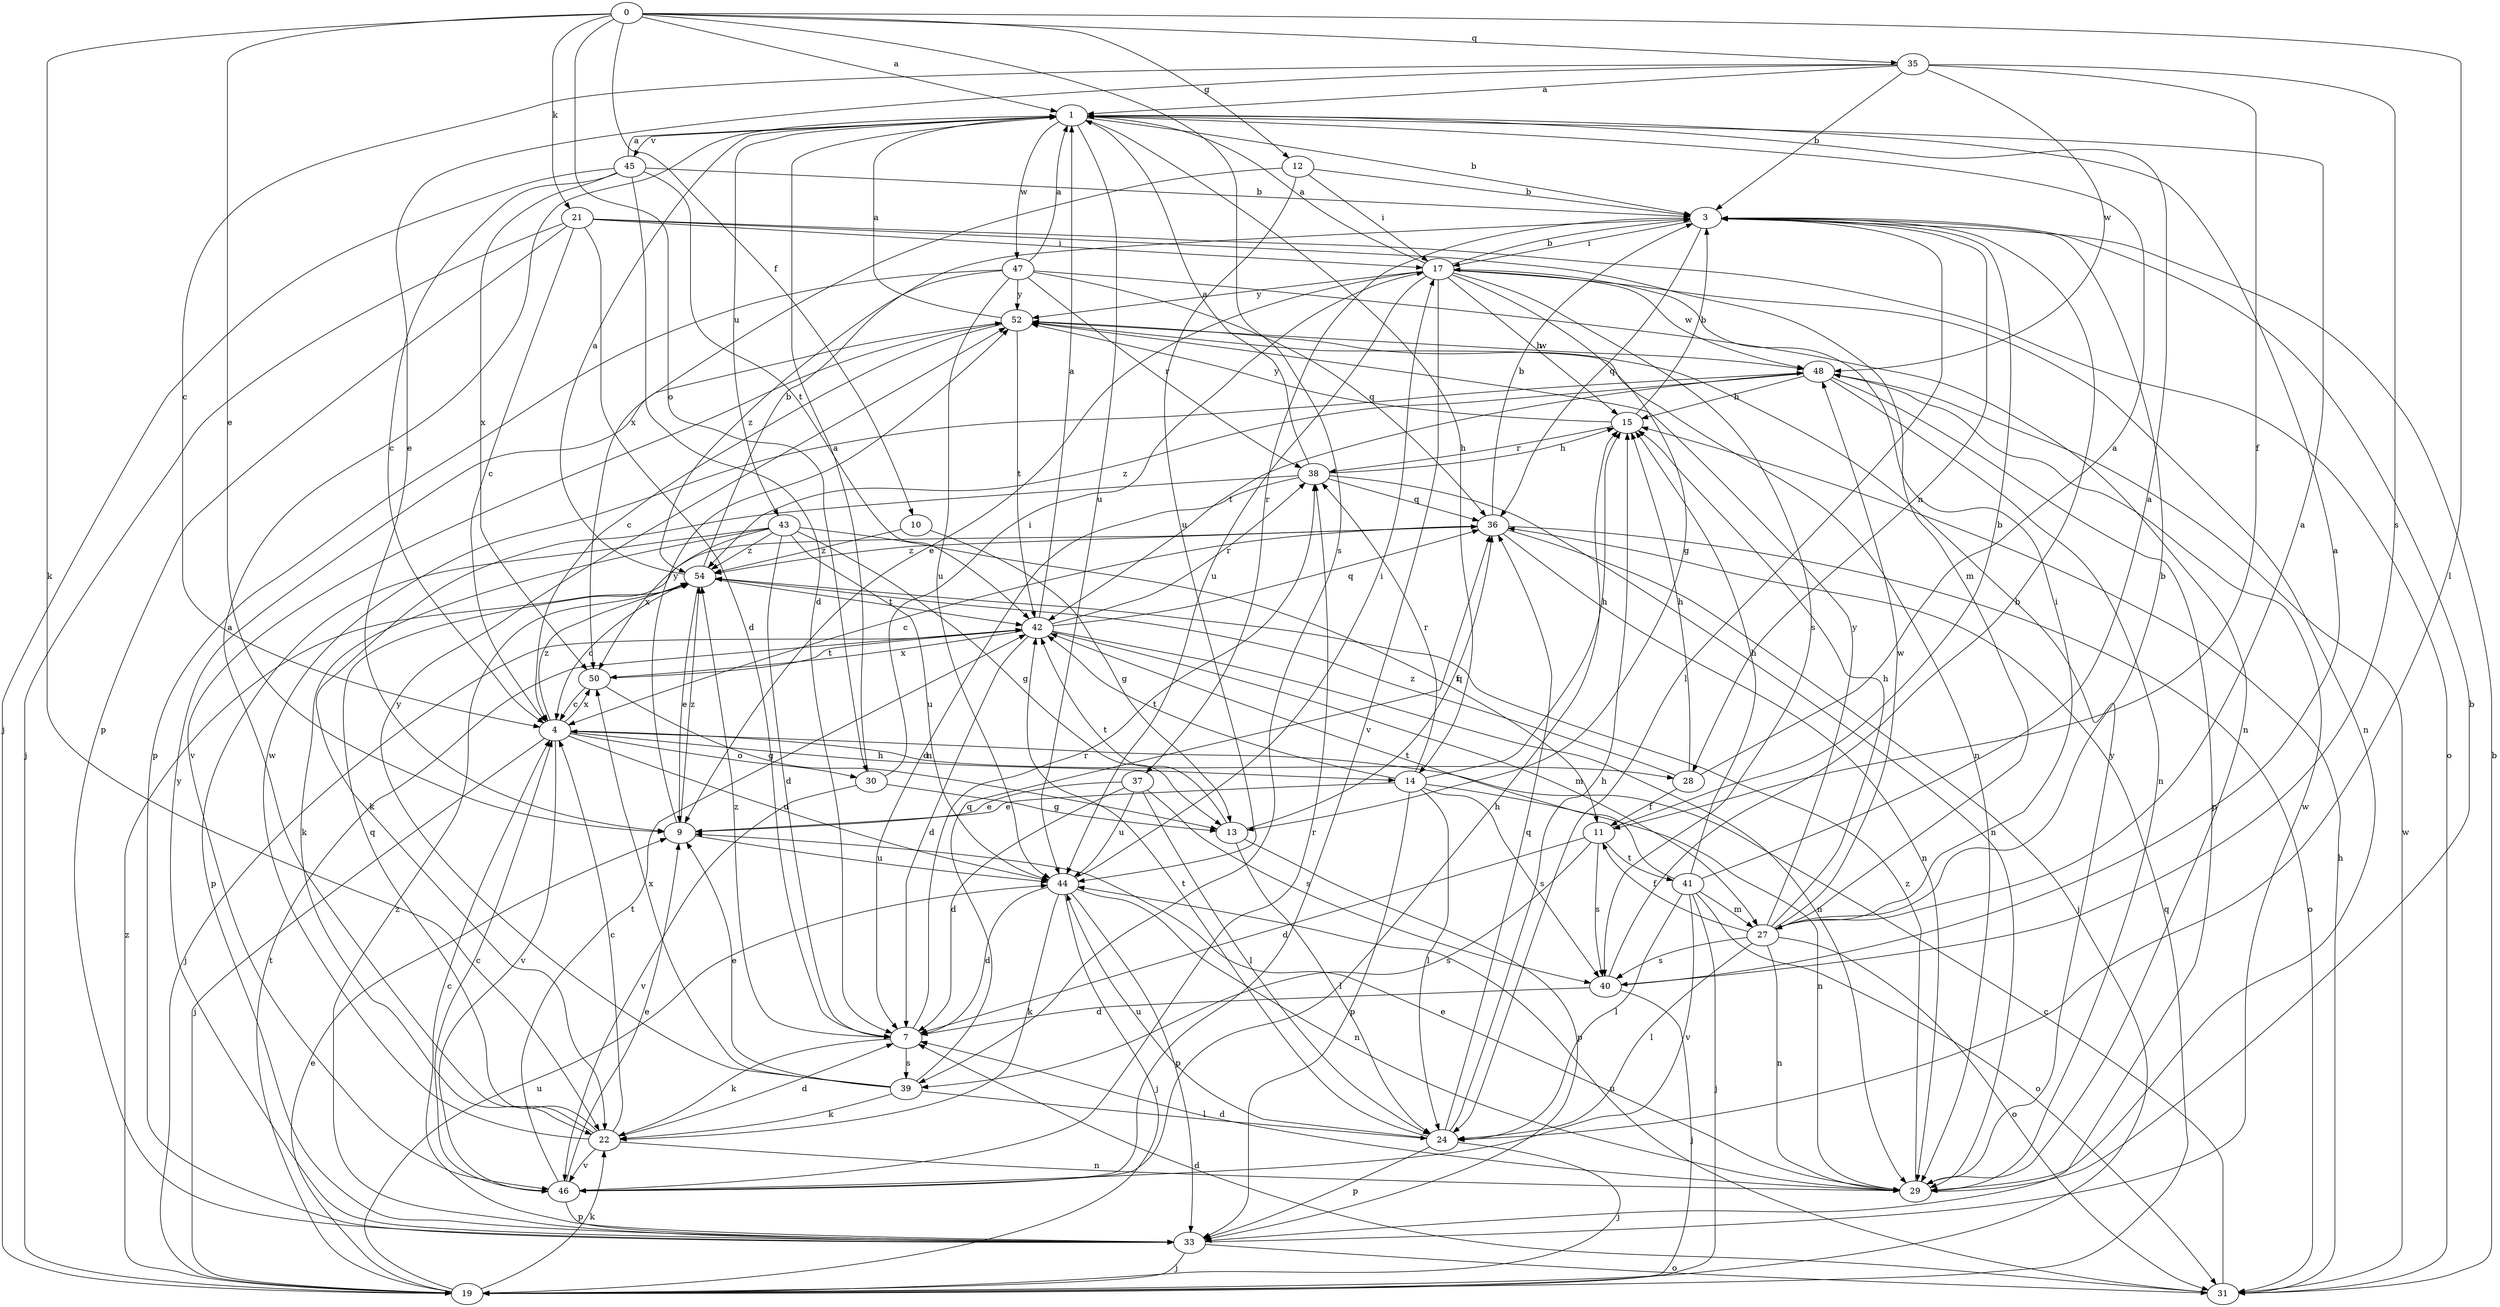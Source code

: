 strict digraph  {
0;
1;
3;
4;
7;
9;
10;
11;
12;
13;
14;
15;
17;
19;
21;
22;
24;
27;
28;
29;
30;
31;
33;
35;
36;
37;
38;
39;
40;
41;
42;
43;
44;
45;
46;
47;
48;
50;
52;
54;
0 -> 1  [label=a];
0 -> 9  [label=e];
0 -> 10  [label=f];
0 -> 12  [label=g];
0 -> 21  [label=k];
0 -> 22  [label=k];
0 -> 24  [label=l];
0 -> 30  [label=o];
0 -> 35  [label=q];
0 -> 39  [label=s];
1 -> 3  [label=b];
1 -> 14  [label=h];
1 -> 43  [label=u];
1 -> 44  [label=u];
1 -> 45  [label=v];
1 -> 47  [label=w];
3 -> 17  [label=i];
3 -> 24  [label=l];
3 -> 28  [label=n];
3 -> 36  [label=q];
3 -> 37  [label=r];
4 -> 14  [label=h];
4 -> 19  [label=j];
4 -> 28  [label=n];
4 -> 30  [label=o];
4 -> 44  [label=u];
4 -> 46  [label=v];
4 -> 50  [label=x];
4 -> 54  [label=z];
7 -> 22  [label=k];
7 -> 38  [label=r];
7 -> 39  [label=s];
7 -> 54  [label=z];
9 -> 44  [label=u];
9 -> 52  [label=y];
9 -> 54  [label=z];
10 -> 13  [label=g];
10 -> 54  [label=z];
11 -> 3  [label=b];
11 -> 7  [label=d];
11 -> 39  [label=s];
11 -> 40  [label=s];
11 -> 41  [label=t];
12 -> 3  [label=b];
12 -> 17  [label=i];
12 -> 44  [label=u];
12 -> 50  [label=x];
13 -> 24  [label=l];
13 -> 33  [label=p];
13 -> 36  [label=q];
13 -> 42  [label=t];
14 -> 9  [label=e];
14 -> 15  [label=h];
14 -> 24  [label=l];
14 -> 29  [label=n];
14 -> 33  [label=p];
14 -> 38  [label=r];
14 -> 40  [label=s];
14 -> 42  [label=t];
15 -> 3  [label=b];
15 -> 38  [label=r];
15 -> 52  [label=y];
17 -> 1  [label=a];
17 -> 3  [label=b];
17 -> 9  [label=e];
17 -> 13  [label=g];
17 -> 15  [label=h];
17 -> 29  [label=n];
17 -> 40  [label=s];
17 -> 44  [label=u];
17 -> 46  [label=v];
17 -> 48  [label=w];
17 -> 52  [label=y];
19 -> 9  [label=e];
19 -> 22  [label=k];
19 -> 36  [label=q];
19 -> 42  [label=t];
19 -> 44  [label=u];
19 -> 54  [label=z];
21 -> 4  [label=c];
21 -> 7  [label=d];
21 -> 17  [label=i];
21 -> 19  [label=j];
21 -> 27  [label=m];
21 -> 31  [label=o];
21 -> 33  [label=p];
22 -> 1  [label=a];
22 -> 4  [label=c];
22 -> 7  [label=d];
22 -> 29  [label=n];
22 -> 36  [label=q];
22 -> 46  [label=v];
22 -> 48  [label=w];
24 -> 15  [label=h];
24 -> 19  [label=j];
24 -> 33  [label=p];
24 -> 36  [label=q];
24 -> 42  [label=t];
24 -> 44  [label=u];
27 -> 1  [label=a];
27 -> 3  [label=b];
27 -> 11  [label=f];
27 -> 15  [label=h];
27 -> 17  [label=i];
27 -> 24  [label=l];
27 -> 29  [label=n];
27 -> 31  [label=o];
27 -> 40  [label=s];
27 -> 48  [label=w];
27 -> 52  [label=y];
28 -> 1  [label=a];
28 -> 11  [label=f];
28 -> 15  [label=h];
28 -> 54  [label=z];
29 -> 3  [label=b];
29 -> 7  [label=d];
29 -> 9  [label=e];
29 -> 52  [label=y];
29 -> 54  [label=z];
30 -> 1  [label=a];
30 -> 13  [label=g];
30 -> 17  [label=i];
30 -> 46  [label=v];
31 -> 3  [label=b];
31 -> 4  [label=c];
31 -> 7  [label=d];
31 -> 15  [label=h];
31 -> 44  [label=u];
31 -> 48  [label=w];
33 -> 4  [label=c];
33 -> 19  [label=j];
33 -> 31  [label=o];
33 -> 48  [label=w];
33 -> 52  [label=y];
33 -> 54  [label=z];
35 -> 1  [label=a];
35 -> 3  [label=b];
35 -> 4  [label=c];
35 -> 9  [label=e];
35 -> 11  [label=f];
35 -> 40  [label=s];
35 -> 48  [label=w];
36 -> 3  [label=b];
36 -> 4  [label=c];
36 -> 19  [label=j];
36 -> 29  [label=n];
36 -> 31  [label=o];
36 -> 54  [label=z];
37 -> 7  [label=d];
37 -> 9  [label=e];
37 -> 24  [label=l];
37 -> 40  [label=s];
37 -> 44  [label=u];
38 -> 1  [label=a];
38 -> 7  [label=d];
38 -> 15  [label=h];
38 -> 22  [label=k];
38 -> 29  [label=n];
38 -> 36  [label=q];
39 -> 9  [label=e];
39 -> 22  [label=k];
39 -> 24  [label=l];
39 -> 36  [label=q];
39 -> 50  [label=x];
39 -> 52  [label=y];
40 -> 1  [label=a];
40 -> 3  [label=b];
40 -> 7  [label=d];
40 -> 19  [label=j];
41 -> 1  [label=a];
41 -> 15  [label=h];
41 -> 19  [label=j];
41 -> 24  [label=l];
41 -> 27  [label=m];
41 -> 31  [label=o];
41 -> 42  [label=t];
41 -> 46  [label=v];
42 -> 1  [label=a];
42 -> 7  [label=d];
42 -> 19  [label=j];
42 -> 27  [label=m];
42 -> 29  [label=n];
42 -> 36  [label=q];
42 -> 38  [label=r];
42 -> 50  [label=x];
43 -> 7  [label=d];
43 -> 11  [label=f];
43 -> 13  [label=g];
43 -> 22  [label=k];
43 -> 33  [label=p];
43 -> 44  [label=u];
43 -> 50  [label=x];
43 -> 54  [label=z];
44 -> 7  [label=d];
44 -> 17  [label=i];
44 -> 19  [label=j];
44 -> 22  [label=k];
44 -> 29  [label=n];
44 -> 33  [label=p];
45 -> 1  [label=a];
45 -> 3  [label=b];
45 -> 4  [label=c];
45 -> 7  [label=d];
45 -> 19  [label=j];
45 -> 42  [label=t];
45 -> 50  [label=x];
46 -> 4  [label=c];
46 -> 9  [label=e];
46 -> 15  [label=h];
46 -> 33  [label=p];
46 -> 38  [label=r];
46 -> 42  [label=t];
47 -> 1  [label=a];
47 -> 29  [label=n];
47 -> 33  [label=p];
47 -> 36  [label=q];
47 -> 38  [label=r];
47 -> 44  [label=u];
47 -> 52  [label=y];
47 -> 54  [label=z];
48 -> 15  [label=h];
48 -> 29  [label=n];
48 -> 33  [label=p];
48 -> 42  [label=t];
48 -> 54  [label=z];
50 -> 4  [label=c];
50 -> 13  [label=g];
50 -> 42  [label=t];
52 -> 1  [label=a];
52 -> 4  [label=c];
52 -> 29  [label=n];
52 -> 42  [label=t];
52 -> 46  [label=v];
52 -> 48  [label=w];
54 -> 1  [label=a];
54 -> 3  [label=b];
54 -> 4  [label=c];
54 -> 9  [label=e];
54 -> 42  [label=t];
}

